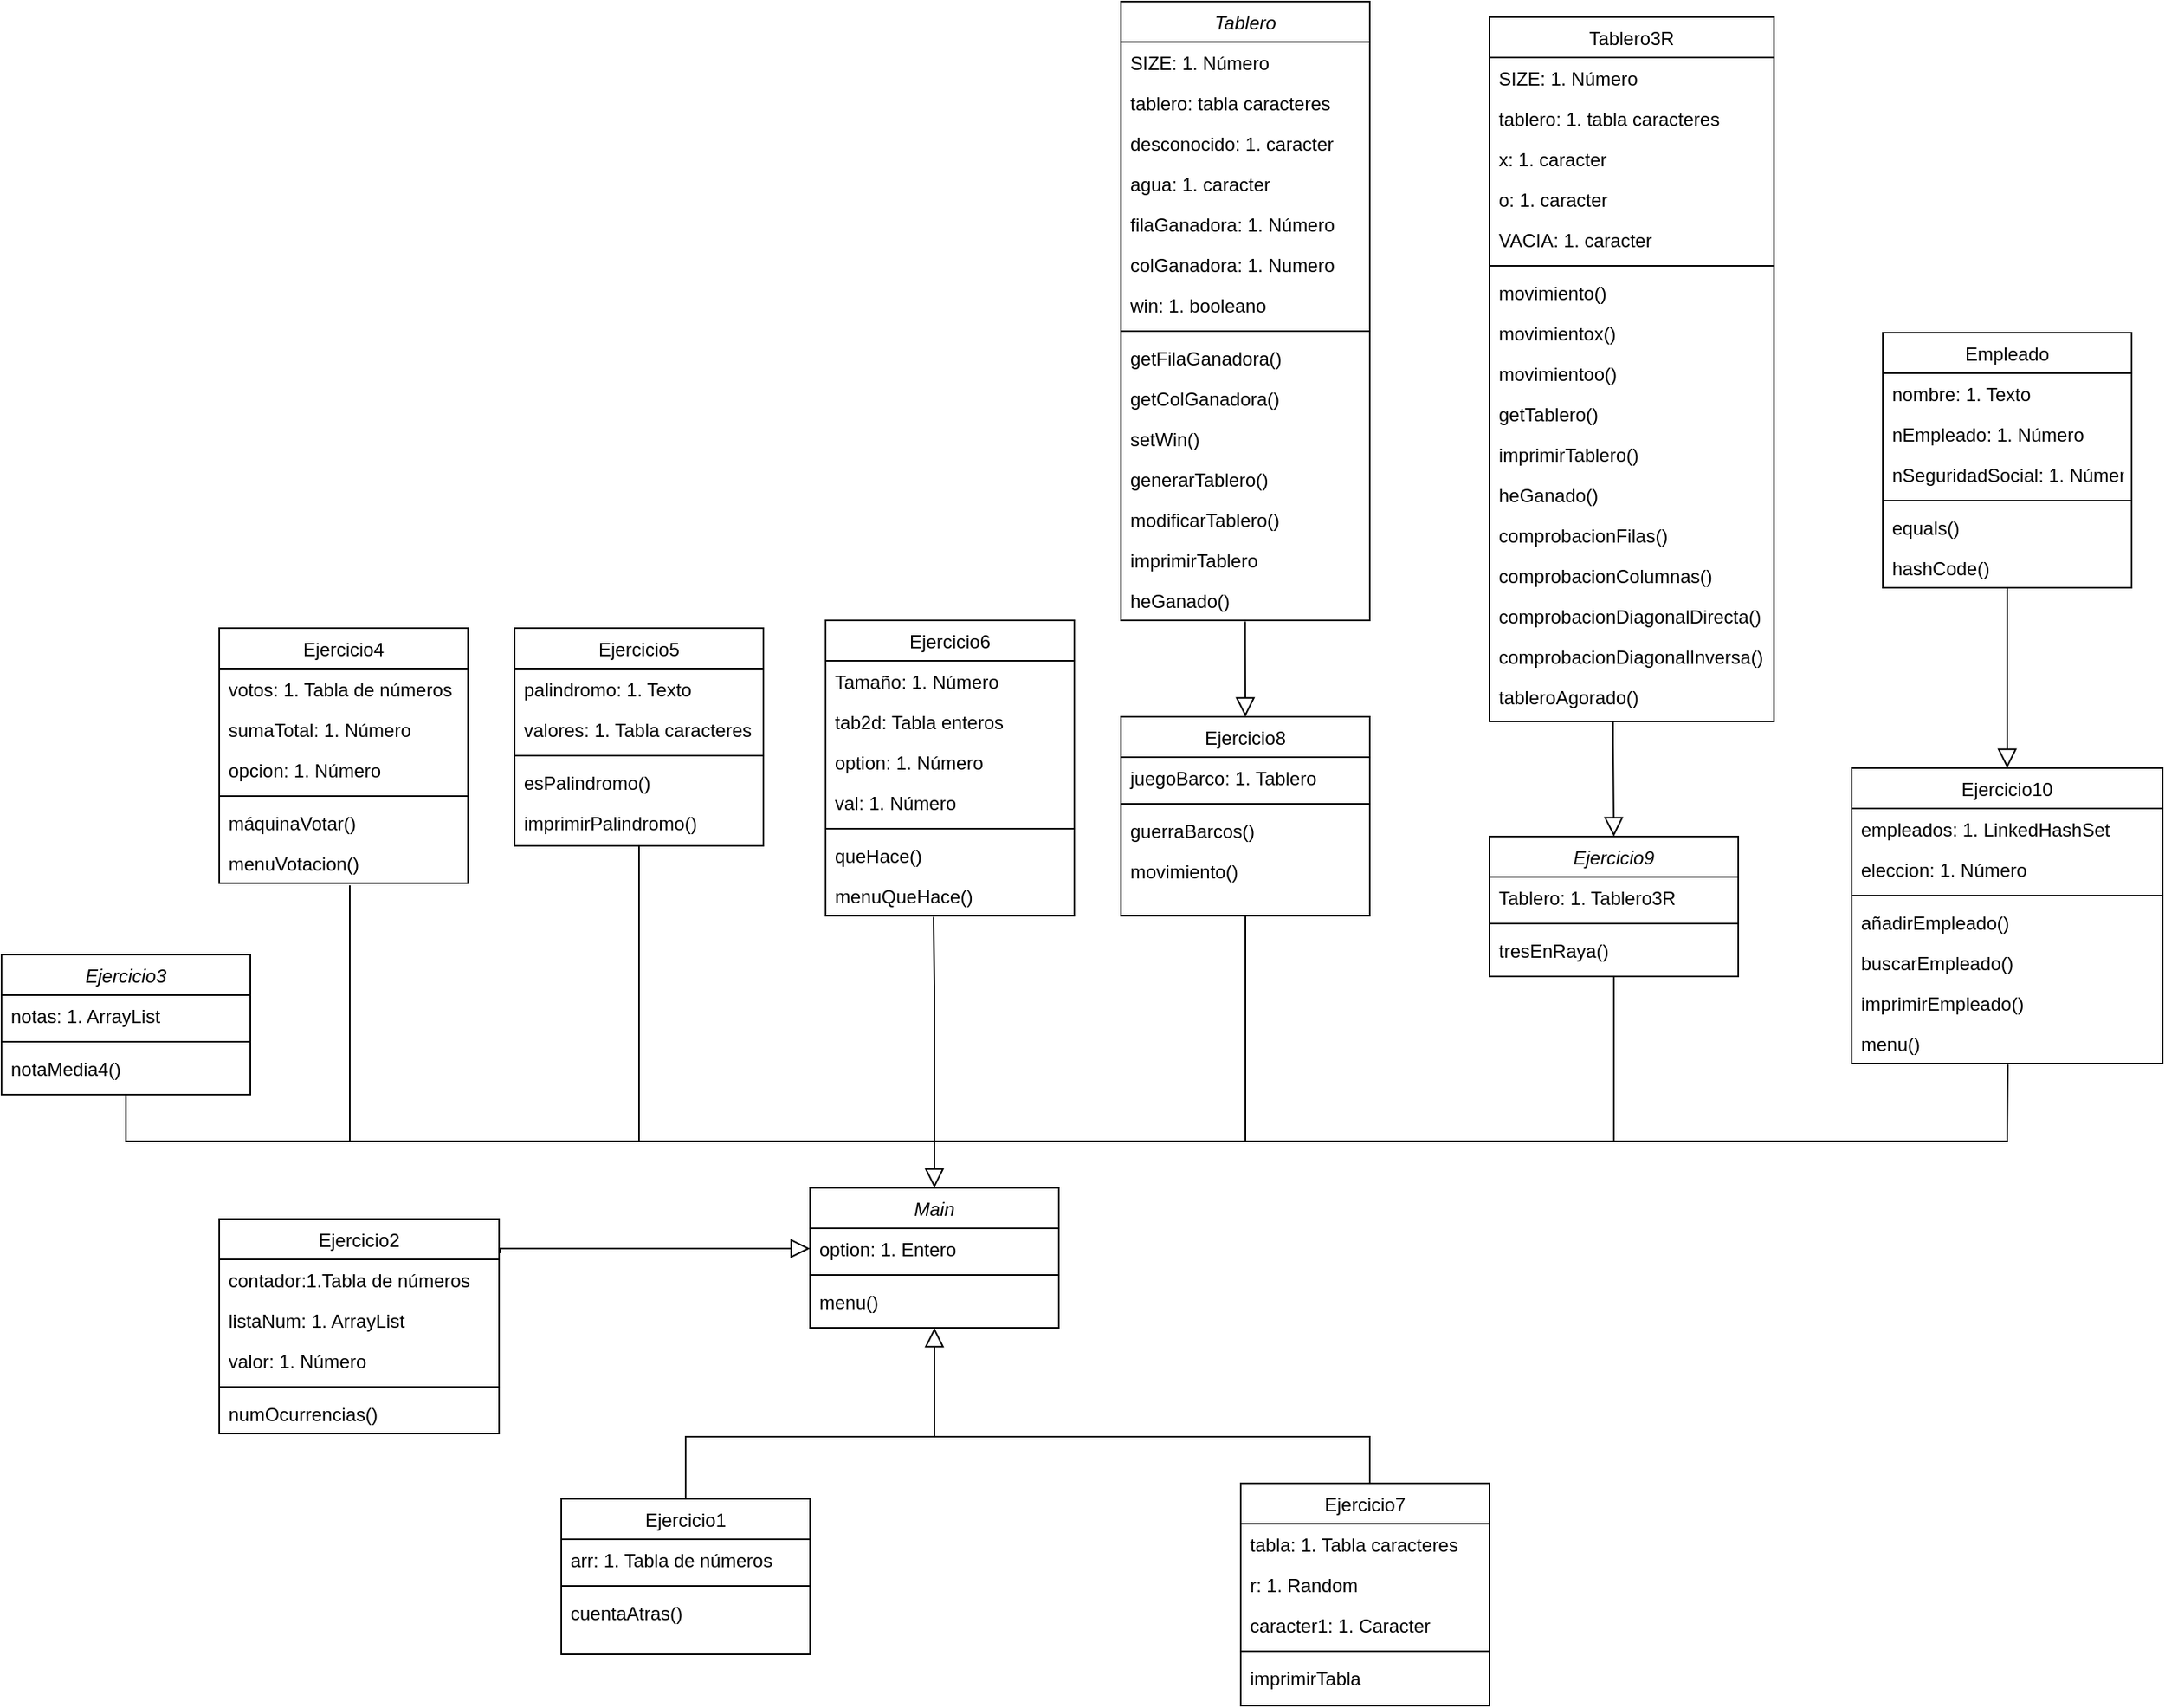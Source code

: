 <mxfile>
    <diagram id="C5RBs43oDa-KdzZeNtuy" name="Page-1">
        <mxGraphModel dx="1821" dy="1786" grid="1" gridSize="10" guides="1" tooltips="1" connect="1" arrows="1" fold="1" page="1" pageScale="1" pageWidth="827" pageHeight="1169" math="0" shadow="0">
            <root>
                <mxCell id="WIyWlLk6GJQsqaUBKTNV-0"/>
                <mxCell id="WIyWlLk6GJQsqaUBKTNV-1" parent="WIyWlLk6GJQsqaUBKTNV-0"/>
                <mxCell id="zqPwCrHnwYGnDpPfaoYS-85" value="Main" style="swimlane;fontStyle=2;align=center;verticalAlign=top;childLayout=stackLayout;horizontal=1;startSize=26;horizontalStack=0;resizeParent=1;resizeLast=0;collapsible=1;marginBottom=0;rounded=0;shadow=0;strokeWidth=1;" parent="WIyWlLk6GJQsqaUBKTNV-1" vertex="1">
                    <mxGeometry x="390" y="760" width="160" height="90" as="geometry">
                        <mxRectangle x="230" y="140" width="160" height="26" as="alternateBounds"/>
                    </mxGeometry>
                </mxCell>
                <mxCell id="zqPwCrHnwYGnDpPfaoYS-86" value="option: 1. Entero" style="text;align=left;verticalAlign=top;spacingLeft=4;spacingRight=4;overflow=hidden;rotatable=0;points=[[0,0.5],[1,0.5]];portConstraint=eastwest;" parent="zqPwCrHnwYGnDpPfaoYS-85" vertex="1">
                    <mxGeometry y="26" width="160" height="26" as="geometry"/>
                </mxCell>
                <mxCell id="zqPwCrHnwYGnDpPfaoYS-87" value="" style="line;html=1;strokeWidth=1;align=left;verticalAlign=middle;spacingTop=-1;spacingLeft=3;spacingRight=3;rotatable=0;labelPosition=right;points=[];portConstraint=eastwest;" parent="zqPwCrHnwYGnDpPfaoYS-85" vertex="1">
                    <mxGeometry y="52" width="160" height="8" as="geometry"/>
                </mxCell>
                <mxCell id="zqPwCrHnwYGnDpPfaoYS-88" value="menu()" style="text;align=left;verticalAlign=top;spacingLeft=4;spacingRight=4;overflow=hidden;rotatable=0;points=[[0,0.5],[1,0.5]];portConstraint=eastwest;" parent="zqPwCrHnwYGnDpPfaoYS-85" vertex="1">
                    <mxGeometry y="60" width="160" height="26" as="geometry"/>
                </mxCell>
                <mxCell id="zqPwCrHnwYGnDpPfaoYS-89" value="Ejercicio2" style="swimlane;fontStyle=0;align=center;verticalAlign=top;childLayout=stackLayout;horizontal=1;startSize=26;horizontalStack=0;resizeParent=1;resizeLast=0;collapsible=1;marginBottom=0;rounded=0;shadow=0;strokeWidth=1;" parent="WIyWlLk6GJQsqaUBKTNV-1" vertex="1">
                    <mxGeometry x="10" y="780" width="180" height="138" as="geometry">
                        <mxRectangle x="130" y="380" width="160" height="26" as="alternateBounds"/>
                    </mxGeometry>
                </mxCell>
                <mxCell id="zqPwCrHnwYGnDpPfaoYS-90" value="contador:1.Tabla de números" style="text;align=left;verticalAlign=top;spacingLeft=4;spacingRight=4;overflow=hidden;rotatable=0;points=[[0,0.5],[1,0.5]];portConstraint=eastwest;" parent="zqPwCrHnwYGnDpPfaoYS-89" vertex="1">
                    <mxGeometry y="26" width="180" height="26" as="geometry"/>
                </mxCell>
                <mxCell id="zqPwCrHnwYGnDpPfaoYS-91" value="listaNum: 1. ArrayList" style="text;align=left;verticalAlign=top;spacingLeft=4;spacingRight=4;overflow=hidden;rotatable=0;points=[[0,0.5],[1,0.5]];portConstraint=eastwest;rounded=0;shadow=0;html=0;" parent="zqPwCrHnwYGnDpPfaoYS-89" vertex="1">
                    <mxGeometry y="52" width="180" height="26" as="geometry"/>
                </mxCell>
                <mxCell id="zqPwCrHnwYGnDpPfaoYS-170" value="valor: 1. Número" style="text;align=left;verticalAlign=top;spacingLeft=4;spacingRight=4;overflow=hidden;rotatable=0;points=[[0,0.5],[1,0.5]];portConstraint=eastwest;rounded=0;shadow=0;html=0;" parent="zqPwCrHnwYGnDpPfaoYS-89" vertex="1">
                    <mxGeometry y="78" width="180" height="26" as="geometry"/>
                </mxCell>
                <mxCell id="zqPwCrHnwYGnDpPfaoYS-92" value="" style="line;html=1;strokeWidth=1;align=left;verticalAlign=middle;spacingTop=-1;spacingLeft=3;spacingRight=3;rotatable=0;labelPosition=right;points=[];portConstraint=eastwest;" parent="zqPwCrHnwYGnDpPfaoYS-89" vertex="1">
                    <mxGeometry y="104" width="180" height="8" as="geometry"/>
                </mxCell>
                <mxCell id="zqPwCrHnwYGnDpPfaoYS-93" value="numOcurrencias()" style="text;align=left;verticalAlign=top;spacingLeft=4;spacingRight=4;overflow=hidden;rotatable=0;points=[[0,0.5],[1,0.5]];portConstraint=eastwest;" parent="zqPwCrHnwYGnDpPfaoYS-89" vertex="1">
                    <mxGeometry y="112" width="180" height="26" as="geometry"/>
                </mxCell>
                <mxCell id="zqPwCrHnwYGnDpPfaoYS-94" value="Ejercicio1" style="swimlane;fontStyle=0;align=center;verticalAlign=top;childLayout=stackLayout;horizontal=1;startSize=26;horizontalStack=0;resizeParent=1;resizeLast=0;collapsible=1;marginBottom=0;rounded=0;shadow=0;strokeWidth=1;" parent="WIyWlLk6GJQsqaUBKTNV-1" vertex="1">
                    <mxGeometry x="230" y="960" width="160" height="100" as="geometry">
                        <mxRectangle x="130" y="380" width="160" height="26" as="alternateBounds"/>
                    </mxGeometry>
                </mxCell>
                <mxCell id="zqPwCrHnwYGnDpPfaoYS-95" value="arr: 1. Tabla de números" style="text;align=left;verticalAlign=top;spacingLeft=4;spacingRight=4;overflow=hidden;rotatable=0;points=[[0,0.5],[1,0.5]];portConstraint=eastwest;" parent="zqPwCrHnwYGnDpPfaoYS-94" vertex="1">
                    <mxGeometry y="26" width="160" height="26" as="geometry"/>
                </mxCell>
                <mxCell id="zqPwCrHnwYGnDpPfaoYS-98" value="" style="line;html=1;strokeWidth=1;align=left;verticalAlign=middle;spacingTop=-1;spacingLeft=3;spacingRight=3;rotatable=0;labelPosition=right;points=[];portConstraint=eastwest;" parent="zqPwCrHnwYGnDpPfaoYS-94" vertex="1">
                    <mxGeometry y="52" width="160" height="8" as="geometry"/>
                </mxCell>
                <mxCell id="zqPwCrHnwYGnDpPfaoYS-99" value="cuentaAtras()" style="text;align=left;verticalAlign=top;spacingLeft=4;spacingRight=4;overflow=hidden;rotatable=0;points=[[0,0.5],[1,0.5]];portConstraint=eastwest;" parent="zqPwCrHnwYGnDpPfaoYS-94" vertex="1">
                    <mxGeometry y="60" width="160" height="26" as="geometry"/>
                </mxCell>
                <mxCell id="zqPwCrHnwYGnDpPfaoYS-100" value="Ejercicio3" style="swimlane;fontStyle=2;align=center;verticalAlign=top;childLayout=stackLayout;horizontal=1;startSize=26;horizontalStack=0;resizeParent=1;resizeLast=0;collapsible=1;marginBottom=0;rounded=0;shadow=0;strokeWidth=1;" parent="WIyWlLk6GJQsqaUBKTNV-1" vertex="1">
                    <mxGeometry x="-130" y="610" width="160" height="90" as="geometry">
                        <mxRectangle x="230" y="140" width="160" height="26" as="alternateBounds"/>
                    </mxGeometry>
                </mxCell>
                <mxCell id="zqPwCrHnwYGnDpPfaoYS-101" value="notas: 1. ArrayList" style="text;align=left;verticalAlign=top;spacingLeft=4;spacingRight=4;overflow=hidden;rotatable=0;points=[[0,0.5],[1,0.5]];portConstraint=eastwest;" parent="zqPwCrHnwYGnDpPfaoYS-100" vertex="1">
                    <mxGeometry y="26" width="160" height="26" as="geometry"/>
                </mxCell>
                <mxCell id="zqPwCrHnwYGnDpPfaoYS-102" value="" style="line;html=1;strokeWidth=1;align=left;verticalAlign=middle;spacingTop=-1;spacingLeft=3;spacingRight=3;rotatable=0;labelPosition=right;points=[];portConstraint=eastwest;" parent="zqPwCrHnwYGnDpPfaoYS-100" vertex="1">
                    <mxGeometry y="52" width="160" height="8" as="geometry"/>
                </mxCell>
                <mxCell id="zqPwCrHnwYGnDpPfaoYS-103" value="notaMedia4()" style="text;align=left;verticalAlign=top;spacingLeft=4;spacingRight=4;overflow=hidden;rotatable=0;points=[[0,0.5],[1,0.5]];portConstraint=eastwest;" parent="zqPwCrHnwYGnDpPfaoYS-100" vertex="1">
                    <mxGeometry y="60" width="160" height="26" as="geometry"/>
                </mxCell>
                <mxCell id="zqPwCrHnwYGnDpPfaoYS-104" value="" style="endArrow=block;endSize=10;endFill=0;shadow=0;strokeWidth=1;rounded=0;edgeStyle=elbowEdgeStyle;elbow=vertical;exitX=0.5;exitY=1;exitDx=0;exitDy=0;entryX=0.5;entryY=0;entryDx=0;entryDy=0;" parent="WIyWlLk6GJQsqaUBKTNV-1" source="zqPwCrHnwYGnDpPfaoYS-100" target="zqPwCrHnwYGnDpPfaoYS-85" edge="1">
                    <mxGeometry width="160" relative="1" as="geometry">
                        <mxPoint x="90" y="595" as="sourcePoint"/>
                        <mxPoint x="120" y="685" as="targetPoint"/>
                        <Array as="points">
                            <mxPoint x="150" y="730"/>
                            <mxPoint x="220" y="620"/>
                            <mxPoint x="80" y="625"/>
                            <mxPoint x="280" y="725"/>
                        </Array>
                    </mxGeometry>
                </mxCell>
                <mxCell id="zqPwCrHnwYGnDpPfaoYS-105" value="Ejercicio4" style="swimlane;fontStyle=0;align=center;verticalAlign=top;childLayout=stackLayout;horizontal=1;startSize=26;horizontalStack=0;resizeParent=1;resizeLast=0;collapsible=1;marginBottom=0;rounded=0;shadow=0;strokeWidth=1;" parent="WIyWlLk6GJQsqaUBKTNV-1" vertex="1">
                    <mxGeometry x="10" y="400" width="160" height="164" as="geometry">
                        <mxRectangle x="130" y="380" width="160" height="26" as="alternateBounds"/>
                    </mxGeometry>
                </mxCell>
                <mxCell id="zqPwCrHnwYGnDpPfaoYS-106" value="votos: 1. Tabla de números" style="text;align=left;verticalAlign=top;spacingLeft=4;spacingRight=4;overflow=hidden;rotatable=0;points=[[0,0.5],[1,0.5]];portConstraint=eastwest;" parent="zqPwCrHnwYGnDpPfaoYS-105" vertex="1">
                    <mxGeometry y="26" width="160" height="26" as="geometry"/>
                </mxCell>
                <mxCell id="zqPwCrHnwYGnDpPfaoYS-107" value="sumaTotal: 1. Número" style="text;align=left;verticalAlign=top;spacingLeft=4;spacingRight=4;overflow=hidden;rotatable=0;points=[[0,0.5],[1,0.5]];portConstraint=eastwest;rounded=0;shadow=0;html=0;" parent="zqPwCrHnwYGnDpPfaoYS-105" vertex="1">
                    <mxGeometry y="52" width="160" height="26" as="geometry"/>
                </mxCell>
                <mxCell id="zqPwCrHnwYGnDpPfaoYS-108" value="opcion: 1. Número" style="text;align=left;verticalAlign=top;spacingLeft=4;spacingRight=4;overflow=hidden;rotatable=0;points=[[0,0.5],[1,0.5]];portConstraint=eastwest;rounded=0;shadow=0;html=0;" parent="zqPwCrHnwYGnDpPfaoYS-105" vertex="1">
                    <mxGeometry y="78" width="160" height="26" as="geometry"/>
                </mxCell>
                <mxCell id="zqPwCrHnwYGnDpPfaoYS-109" value="" style="line;html=1;strokeWidth=1;align=left;verticalAlign=middle;spacingTop=-1;spacingLeft=3;spacingRight=3;rotatable=0;labelPosition=right;points=[];portConstraint=eastwest;" parent="zqPwCrHnwYGnDpPfaoYS-105" vertex="1">
                    <mxGeometry y="104" width="160" height="8" as="geometry"/>
                </mxCell>
                <mxCell id="zqPwCrHnwYGnDpPfaoYS-110" value="máquinaVotar()" style="text;align=left;verticalAlign=top;spacingLeft=4;spacingRight=4;overflow=hidden;rotatable=0;points=[[0,0.5],[1,0.5]];portConstraint=eastwest;" parent="zqPwCrHnwYGnDpPfaoYS-105" vertex="1">
                    <mxGeometry y="112" width="160" height="26" as="geometry"/>
                </mxCell>
                <mxCell id="zqPwCrHnwYGnDpPfaoYS-171" value="menuVotacion()" style="text;align=left;verticalAlign=top;spacingLeft=4;spacingRight=4;overflow=hidden;rotatable=0;points=[[0,0.5],[1,0.5]];portConstraint=eastwest;" parent="zqPwCrHnwYGnDpPfaoYS-105" vertex="1">
                    <mxGeometry y="138" width="160" height="26" as="geometry"/>
                </mxCell>
                <mxCell id="zqPwCrHnwYGnDpPfaoYS-111" value="Ejercicio5" style="swimlane;fontStyle=0;align=center;verticalAlign=top;childLayout=stackLayout;horizontal=1;startSize=26;horizontalStack=0;resizeParent=1;resizeLast=0;collapsible=1;marginBottom=0;rounded=0;shadow=0;strokeWidth=1;" parent="WIyWlLk6GJQsqaUBKTNV-1" vertex="1">
                    <mxGeometry x="200" y="400" width="160" height="140" as="geometry">
                        <mxRectangle x="550" y="140" width="160" height="26" as="alternateBounds"/>
                    </mxGeometry>
                </mxCell>
                <mxCell id="zqPwCrHnwYGnDpPfaoYS-112" value="palindromo: 1. Texto" style="text;align=left;verticalAlign=top;spacingLeft=4;spacingRight=4;overflow=hidden;rotatable=0;points=[[0,0.5],[1,0.5]];portConstraint=eastwest;" parent="zqPwCrHnwYGnDpPfaoYS-111" vertex="1">
                    <mxGeometry y="26" width="160" height="26" as="geometry"/>
                </mxCell>
                <mxCell id="zqPwCrHnwYGnDpPfaoYS-113" value="valores: 1. Tabla caracteres" style="text;align=left;verticalAlign=top;spacingLeft=4;spacingRight=4;overflow=hidden;rotatable=0;points=[[0,0.5],[1,0.5]];portConstraint=eastwest;rounded=0;shadow=0;html=0;" parent="zqPwCrHnwYGnDpPfaoYS-111" vertex="1">
                    <mxGeometry y="52" width="160" height="26" as="geometry"/>
                </mxCell>
                <mxCell id="zqPwCrHnwYGnDpPfaoYS-116" value="" style="line;html=1;strokeWidth=1;align=left;verticalAlign=middle;spacingTop=-1;spacingLeft=3;spacingRight=3;rotatable=0;labelPosition=right;points=[];portConstraint=eastwest;" parent="zqPwCrHnwYGnDpPfaoYS-111" vertex="1">
                    <mxGeometry y="78" width="160" height="8" as="geometry"/>
                </mxCell>
                <mxCell id="zqPwCrHnwYGnDpPfaoYS-117" value="esPalindromo()" style="text;align=left;verticalAlign=top;spacingLeft=4;spacingRight=4;overflow=hidden;rotatable=0;points=[[0,0.5],[1,0.5]];portConstraint=eastwest;" parent="zqPwCrHnwYGnDpPfaoYS-111" vertex="1">
                    <mxGeometry y="86" width="160" height="26" as="geometry"/>
                </mxCell>
                <mxCell id="zqPwCrHnwYGnDpPfaoYS-173" value="imprimirPalindromo()" style="text;align=left;verticalAlign=top;spacingLeft=4;spacingRight=4;overflow=hidden;rotatable=0;points=[[0,0.5],[1,0.5]];portConstraint=eastwest;" parent="zqPwCrHnwYGnDpPfaoYS-111" vertex="1">
                    <mxGeometry y="112" width="160" height="26" as="geometry"/>
                </mxCell>
                <mxCell id="zqPwCrHnwYGnDpPfaoYS-120" value="Ejercicio6" style="swimlane;fontStyle=0;align=center;verticalAlign=top;childLayout=stackLayout;horizontal=1;startSize=26;horizontalStack=0;resizeParent=1;resizeLast=0;collapsible=1;marginBottom=0;rounded=0;shadow=0;strokeWidth=1;" parent="WIyWlLk6GJQsqaUBKTNV-1" vertex="1">
                    <mxGeometry x="400" y="395" width="160" height="190" as="geometry">
                        <mxRectangle x="130" y="380" width="160" height="26" as="alternateBounds"/>
                    </mxGeometry>
                </mxCell>
                <mxCell id="zqPwCrHnwYGnDpPfaoYS-121" value="Tamaño: 1. Número" style="text;align=left;verticalAlign=top;spacingLeft=4;spacingRight=4;overflow=hidden;rotatable=0;points=[[0,0.5],[1,0.5]];portConstraint=eastwest;" parent="zqPwCrHnwYGnDpPfaoYS-120" vertex="1">
                    <mxGeometry y="26" width="160" height="26" as="geometry"/>
                </mxCell>
                <mxCell id="zqPwCrHnwYGnDpPfaoYS-122" value="tab2d: Tabla enteros" style="text;align=left;verticalAlign=top;spacingLeft=4;spacingRight=4;overflow=hidden;rotatable=0;points=[[0,0.5],[1,0.5]];portConstraint=eastwest;rounded=0;shadow=0;html=0;" parent="zqPwCrHnwYGnDpPfaoYS-120" vertex="1">
                    <mxGeometry y="52" width="160" height="26" as="geometry"/>
                </mxCell>
                <mxCell id="zqPwCrHnwYGnDpPfaoYS-176" value="option: 1. Número" style="text;align=left;verticalAlign=top;spacingLeft=4;spacingRight=4;overflow=hidden;rotatable=0;points=[[0,0.5],[1,0.5]];portConstraint=eastwest;rounded=0;shadow=0;html=0;" parent="zqPwCrHnwYGnDpPfaoYS-120" vertex="1">
                    <mxGeometry y="78" width="160" height="26" as="geometry"/>
                </mxCell>
                <mxCell id="zqPwCrHnwYGnDpPfaoYS-175" value="val: 1. Número" style="text;align=left;verticalAlign=top;spacingLeft=4;spacingRight=4;overflow=hidden;rotatable=0;points=[[0,0.5],[1,0.5]];portConstraint=eastwest;rounded=0;shadow=0;html=0;" parent="zqPwCrHnwYGnDpPfaoYS-120" vertex="1">
                    <mxGeometry y="104" width="160" height="26" as="geometry"/>
                </mxCell>
                <mxCell id="zqPwCrHnwYGnDpPfaoYS-123" value="" style="line;html=1;strokeWidth=1;align=left;verticalAlign=middle;spacingTop=-1;spacingLeft=3;spacingRight=3;rotatable=0;labelPosition=right;points=[];portConstraint=eastwest;" parent="zqPwCrHnwYGnDpPfaoYS-120" vertex="1">
                    <mxGeometry y="130" width="160" height="8" as="geometry"/>
                </mxCell>
                <mxCell id="zqPwCrHnwYGnDpPfaoYS-124" value="queHace()" style="text;align=left;verticalAlign=top;spacingLeft=4;spacingRight=4;overflow=hidden;rotatable=0;points=[[0,0.5],[1,0.5]];portConstraint=eastwest;" parent="zqPwCrHnwYGnDpPfaoYS-120" vertex="1">
                    <mxGeometry y="138" width="160" height="26" as="geometry"/>
                </mxCell>
                <mxCell id="zqPwCrHnwYGnDpPfaoYS-174" value="menuQueHace()" style="text;align=left;verticalAlign=top;spacingLeft=4;spacingRight=4;overflow=hidden;rotatable=0;points=[[0,0.5],[1,0.5]];portConstraint=eastwest;" parent="zqPwCrHnwYGnDpPfaoYS-120" vertex="1">
                    <mxGeometry y="164" width="160" height="26" as="geometry"/>
                </mxCell>
                <mxCell id="zqPwCrHnwYGnDpPfaoYS-125" value="" style="endArrow=none;html=1;rounded=0;entryX=0.434;entryY=1.03;entryDx=0;entryDy=0;entryPerimeter=0;" parent="WIyWlLk6GJQsqaUBKTNV-1" target="zqPwCrHnwYGnDpPfaoYS-174" edge="1">
                    <mxGeometry width="50" height="50" relative="1" as="geometry">
                        <mxPoint x="470" y="730" as="sourcePoint"/>
                        <mxPoint x="470" y="590" as="targetPoint"/>
                        <Array as="points">
                            <mxPoint x="470" y="630"/>
                        </Array>
                    </mxGeometry>
                </mxCell>
                <mxCell id="zqPwCrHnwYGnDpPfaoYS-126" value="Ejercicio7" style="swimlane;fontStyle=0;align=center;verticalAlign=top;childLayout=stackLayout;horizontal=1;startSize=26;horizontalStack=0;resizeParent=1;resizeLast=0;collapsible=1;marginBottom=0;rounded=0;shadow=0;strokeWidth=1;" parent="WIyWlLk6GJQsqaUBKTNV-1" vertex="1">
                    <mxGeometry x="667" y="950" width="160" height="143" as="geometry">
                        <mxRectangle x="550" y="140" width="160" height="26" as="alternateBounds"/>
                    </mxGeometry>
                </mxCell>
                <mxCell id="zqPwCrHnwYGnDpPfaoYS-127" value="tabla: 1. Tabla caracteres" style="text;align=left;verticalAlign=top;spacingLeft=4;spacingRight=4;overflow=hidden;rotatable=0;points=[[0,0.5],[1,0.5]];portConstraint=eastwest;" parent="zqPwCrHnwYGnDpPfaoYS-126" vertex="1">
                    <mxGeometry y="26" width="160" height="26" as="geometry"/>
                </mxCell>
                <mxCell id="zqPwCrHnwYGnDpPfaoYS-128" value="r: 1. Random" style="text;align=left;verticalAlign=top;spacingLeft=4;spacingRight=4;overflow=hidden;rotatable=0;points=[[0,0.5],[1,0.5]];portConstraint=eastwest;rounded=0;shadow=0;html=0;" parent="zqPwCrHnwYGnDpPfaoYS-126" vertex="1">
                    <mxGeometry y="52" width="160" height="26" as="geometry"/>
                </mxCell>
                <mxCell id="zqPwCrHnwYGnDpPfaoYS-129" value="caracter1: 1. Caracter" style="text;align=left;verticalAlign=top;spacingLeft=4;spacingRight=4;overflow=hidden;rotatable=0;points=[[0,0.5],[1,0.5]];portConstraint=eastwest;rounded=0;shadow=0;html=0;" parent="zqPwCrHnwYGnDpPfaoYS-126" vertex="1">
                    <mxGeometry y="78" width="160" height="26" as="geometry"/>
                </mxCell>
                <mxCell id="zqPwCrHnwYGnDpPfaoYS-132" value="" style="line;html=1;strokeWidth=1;align=left;verticalAlign=middle;spacingTop=-1;spacingLeft=3;spacingRight=3;rotatable=0;labelPosition=right;points=[];portConstraint=eastwest;" parent="zqPwCrHnwYGnDpPfaoYS-126" vertex="1">
                    <mxGeometry y="104" width="160" height="8" as="geometry"/>
                </mxCell>
                <mxCell id="zqPwCrHnwYGnDpPfaoYS-133" value="imprimirTabla" style="text;align=left;verticalAlign=top;spacingLeft=4;spacingRight=4;overflow=hidden;rotatable=0;points=[[0,0.5],[1,0.5]];portConstraint=eastwest;" parent="zqPwCrHnwYGnDpPfaoYS-126" vertex="1">
                    <mxGeometry y="112" width="160" height="26" as="geometry"/>
                </mxCell>
                <mxCell id="zqPwCrHnwYGnDpPfaoYS-135" value="Ejercicio8" style="swimlane;fontStyle=0;align=center;verticalAlign=top;childLayout=stackLayout;horizontal=1;startSize=26;horizontalStack=0;resizeParent=1;resizeLast=0;collapsible=1;marginBottom=0;rounded=0;shadow=0;strokeWidth=1;" parent="WIyWlLk6GJQsqaUBKTNV-1" vertex="1">
                    <mxGeometry x="590" y="457" width="160" height="128" as="geometry">
                        <mxRectangle x="550" y="140" width="160" height="26" as="alternateBounds"/>
                    </mxGeometry>
                </mxCell>
                <mxCell id="zqPwCrHnwYGnDpPfaoYS-136" value="juegoBarco: 1. Tablero" style="text;align=left;verticalAlign=top;spacingLeft=4;spacingRight=4;overflow=hidden;rotatable=0;points=[[0,0.5],[1,0.5]];portConstraint=eastwest;" parent="zqPwCrHnwYGnDpPfaoYS-135" vertex="1">
                    <mxGeometry y="26" width="160" height="26" as="geometry"/>
                </mxCell>
                <mxCell id="zqPwCrHnwYGnDpPfaoYS-142" value="" style="line;html=1;strokeWidth=1;align=left;verticalAlign=middle;spacingTop=-1;spacingLeft=3;spacingRight=3;rotatable=0;labelPosition=right;points=[];portConstraint=eastwest;" parent="zqPwCrHnwYGnDpPfaoYS-135" vertex="1">
                    <mxGeometry y="52" width="160" height="8" as="geometry"/>
                </mxCell>
                <mxCell id="zqPwCrHnwYGnDpPfaoYS-143" value="guerraBarcos()" style="text;align=left;verticalAlign=top;spacingLeft=4;spacingRight=4;overflow=hidden;rotatable=0;points=[[0,0.5],[1,0.5]];portConstraint=eastwest;" parent="zqPwCrHnwYGnDpPfaoYS-135" vertex="1">
                    <mxGeometry y="60" width="160" height="26" as="geometry"/>
                </mxCell>
                <mxCell id="zqPwCrHnwYGnDpPfaoYS-177" value="movimiento()" style="text;align=left;verticalAlign=top;spacingLeft=4;spacingRight=4;overflow=hidden;rotatable=0;points=[[0,0.5],[1,0.5]];portConstraint=eastwest;" parent="zqPwCrHnwYGnDpPfaoYS-135" vertex="1">
                    <mxGeometry y="86" width="160" height="26" as="geometry"/>
                </mxCell>
                <mxCell id="zqPwCrHnwYGnDpPfaoYS-145" value="Ejercicio9" style="swimlane;fontStyle=2;align=center;verticalAlign=top;childLayout=stackLayout;horizontal=1;startSize=26;horizontalStack=0;resizeParent=1;resizeLast=0;collapsible=1;marginBottom=0;rounded=0;shadow=0;strokeWidth=1;" parent="WIyWlLk6GJQsqaUBKTNV-1" vertex="1">
                    <mxGeometry x="827" y="534" width="160" height="90" as="geometry">
                        <mxRectangle x="230" y="140" width="160" height="26" as="alternateBounds"/>
                    </mxGeometry>
                </mxCell>
                <mxCell id="zqPwCrHnwYGnDpPfaoYS-146" value="Tablero: 1. Tablero3R" style="text;align=left;verticalAlign=top;spacingLeft=4;spacingRight=4;overflow=hidden;rotatable=0;points=[[0,0.5],[1,0.5]];portConstraint=eastwest;" parent="zqPwCrHnwYGnDpPfaoYS-145" vertex="1">
                    <mxGeometry y="26" width="160" height="26" as="geometry"/>
                </mxCell>
                <mxCell id="zqPwCrHnwYGnDpPfaoYS-147" value="" style="line;html=1;strokeWidth=1;align=left;verticalAlign=middle;spacingTop=-1;spacingLeft=3;spacingRight=3;rotatable=0;labelPosition=right;points=[];portConstraint=eastwest;" parent="zqPwCrHnwYGnDpPfaoYS-145" vertex="1">
                    <mxGeometry y="52" width="160" height="8" as="geometry"/>
                </mxCell>
                <mxCell id="zqPwCrHnwYGnDpPfaoYS-148" value="tresEnRaya()" style="text;align=left;verticalAlign=top;spacingLeft=4;spacingRight=4;overflow=hidden;rotatable=0;points=[[0,0.5],[1,0.5]];portConstraint=eastwest;" parent="zqPwCrHnwYGnDpPfaoYS-145" vertex="1">
                    <mxGeometry y="60" width="160" height="26" as="geometry"/>
                </mxCell>
                <mxCell id="zqPwCrHnwYGnDpPfaoYS-150" value="Ejercicio10" style="swimlane;fontStyle=0;align=center;verticalAlign=top;childLayout=stackLayout;horizontal=1;startSize=26;horizontalStack=0;resizeParent=1;resizeLast=0;collapsible=1;marginBottom=0;rounded=0;shadow=0;strokeWidth=1;" parent="WIyWlLk6GJQsqaUBKTNV-1" vertex="1">
                    <mxGeometry x="1060" y="490" width="200" height="190" as="geometry">
                        <mxRectangle x="130" y="380" width="160" height="26" as="alternateBounds"/>
                    </mxGeometry>
                </mxCell>
                <mxCell id="zqPwCrHnwYGnDpPfaoYS-151" value="empleados: 1. LinkedHashSet" style="text;align=left;verticalAlign=top;spacingLeft=4;spacingRight=4;overflow=hidden;rotatable=0;points=[[0,0.5],[1,0.5]];portConstraint=eastwest;" parent="zqPwCrHnwYGnDpPfaoYS-150" vertex="1">
                    <mxGeometry y="26" width="200" height="26" as="geometry"/>
                </mxCell>
                <mxCell id="zqPwCrHnwYGnDpPfaoYS-214" value="eleccion: 1. Número" style="text;align=left;verticalAlign=top;spacingLeft=4;spacingRight=4;overflow=hidden;rotatable=0;points=[[0,0.5],[1,0.5]];portConstraint=eastwest;" parent="zqPwCrHnwYGnDpPfaoYS-150" vertex="1">
                    <mxGeometry y="52" width="200" height="26" as="geometry"/>
                </mxCell>
                <mxCell id="zqPwCrHnwYGnDpPfaoYS-154" value="" style="line;html=1;strokeWidth=1;align=left;verticalAlign=middle;spacingTop=-1;spacingLeft=3;spacingRight=3;rotatable=0;labelPosition=right;points=[];portConstraint=eastwest;" parent="zqPwCrHnwYGnDpPfaoYS-150" vertex="1">
                    <mxGeometry y="78" width="200" height="8" as="geometry"/>
                </mxCell>
                <mxCell id="zqPwCrHnwYGnDpPfaoYS-215" value="añadirEmpleado()" style="text;align=left;verticalAlign=top;spacingLeft=4;spacingRight=4;overflow=hidden;rotatable=0;points=[[0,0.5],[1,0.5]];portConstraint=eastwest;" parent="zqPwCrHnwYGnDpPfaoYS-150" vertex="1">
                    <mxGeometry y="86" width="200" height="26" as="geometry"/>
                </mxCell>
                <mxCell id="zqPwCrHnwYGnDpPfaoYS-155" value="buscarEmpleado()" style="text;align=left;verticalAlign=top;spacingLeft=4;spacingRight=4;overflow=hidden;rotatable=0;points=[[0,0.5],[1,0.5]];portConstraint=eastwest;" parent="zqPwCrHnwYGnDpPfaoYS-150" vertex="1">
                    <mxGeometry y="112" width="200" height="26" as="geometry"/>
                </mxCell>
                <mxCell id="zqPwCrHnwYGnDpPfaoYS-213" value="imprimirEmpleado()" style="text;align=left;verticalAlign=top;spacingLeft=4;spacingRight=4;overflow=hidden;rotatable=0;points=[[0,0.5],[1,0.5]];portConstraint=eastwest;" parent="zqPwCrHnwYGnDpPfaoYS-150" vertex="1">
                    <mxGeometry y="138" width="200" height="26" as="geometry"/>
                </mxCell>
                <mxCell id="zqPwCrHnwYGnDpPfaoYS-212" value="menu()" style="text;align=left;verticalAlign=top;spacingLeft=4;spacingRight=4;overflow=hidden;rotatable=0;points=[[0,0.5],[1,0.5]];portConstraint=eastwest;" parent="zqPwCrHnwYGnDpPfaoYS-150" vertex="1">
                    <mxGeometry y="164" width="200" height="26" as="geometry"/>
                </mxCell>
                <mxCell id="zqPwCrHnwYGnDpPfaoYS-156" value="Tablero3R" style="swimlane;fontStyle=0;align=center;verticalAlign=top;childLayout=stackLayout;horizontal=1;startSize=26;horizontalStack=0;resizeParent=1;resizeLast=0;collapsible=1;marginBottom=0;rounded=0;shadow=0;strokeWidth=1;" parent="WIyWlLk6GJQsqaUBKTNV-1" vertex="1">
                    <mxGeometry x="827" y="7" width="183" height="453" as="geometry">
                        <mxRectangle x="550" y="140" width="160" height="26" as="alternateBounds"/>
                    </mxGeometry>
                </mxCell>
                <mxCell id="zqPwCrHnwYGnDpPfaoYS-157" value="SIZE: 1. Número" style="text;align=left;verticalAlign=top;spacingLeft=4;spacingRight=4;overflow=hidden;rotatable=0;points=[[0,0.5],[1,0.5]];portConstraint=eastwest;" parent="zqPwCrHnwYGnDpPfaoYS-156" vertex="1">
                    <mxGeometry y="26" width="183" height="26" as="geometry"/>
                </mxCell>
                <mxCell id="zqPwCrHnwYGnDpPfaoYS-194" value="tablero: 1. tabla caracteres" style="text;align=left;verticalAlign=top;spacingLeft=4;spacingRight=4;overflow=hidden;rotatable=0;points=[[0,0.5],[1,0.5]];portConstraint=eastwest;" parent="zqPwCrHnwYGnDpPfaoYS-156" vertex="1">
                    <mxGeometry y="52" width="183" height="26" as="geometry"/>
                </mxCell>
                <mxCell id="zqPwCrHnwYGnDpPfaoYS-158" value="x: 1. caracter" style="text;align=left;verticalAlign=top;spacingLeft=4;spacingRight=4;overflow=hidden;rotatable=0;points=[[0,0.5],[1,0.5]];portConstraint=eastwest;rounded=0;shadow=0;html=0;" parent="zqPwCrHnwYGnDpPfaoYS-156" vertex="1">
                    <mxGeometry y="78" width="183" height="26" as="geometry"/>
                </mxCell>
                <mxCell id="zqPwCrHnwYGnDpPfaoYS-159" value="o: 1. caracter" style="text;align=left;verticalAlign=top;spacingLeft=4;spacingRight=4;overflow=hidden;rotatable=0;points=[[0,0.5],[1,0.5]];portConstraint=eastwest;rounded=0;shadow=0;html=0;" parent="zqPwCrHnwYGnDpPfaoYS-156" vertex="1">
                    <mxGeometry y="104" width="183" height="26" as="geometry"/>
                </mxCell>
                <mxCell id="zqPwCrHnwYGnDpPfaoYS-160" value="VACIA: 1. caracter" style="text;align=left;verticalAlign=top;spacingLeft=4;spacingRight=4;overflow=hidden;rotatable=0;points=[[0,0.5],[1,0.5]];portConstraint=eastwest;rounded=0;shadow=0;html=0;" parent="zqPwCrHnwYGnDpPfaoYS-156" vertex="1">
                    <mxGeometry y="130" width="183" height="26" as="geometry"/>
                </mxCell>
                <mxCell id="zqPwCrHnwYGnDpPfaoYS-161" value="" style="line;html=1;strokeWidth=1;align=left;verticalAlign=middle;spacingTop=-1;spacingLeft=3;spacingRight=3;rotatable=0;labelPosition=right;points=[];portConstraint=eastwest;" parent="zqPwCrHnwYGnDpPfaoYS-156" vertex="1">
                    <mxGeometry y="156" width="183" height="8" as="geometry"/>
                </mxCell>
                <mxCell id="zqPwCrHnwYGnDpPfaoYS-162" value="movimiento()" style="text;align=left;verticalAlign=top;spacingLeft=4;spacingRight=4;overflow=hidden;rotatable=0;points=[[0,0.5],[1,0.5]];portConstraint=eastwest;" parent="zqPwCrHnwYGnDpPfaoYS-156" vertex="1">
                    <mxGeometry y="164" width="183" height="26" as="geometry"/>
                </mxCell>
                <mxCell id="zqPwCrHnwYGnDpPfaoYS-163" value="movimientox()" style="text;align=left;verticalAlign=top;spacingLeft=4;spacingRight=4;overflow=hidden;rotatable=0;points=[[0,0.5],[1,0.5]];portConstraint=eastwest;" parent="zqPwCrHnwYGnDpPfaoYS-156" vertex="1">
                    <mxGeometry y="190" width="183" height="26" as="geometry"/>
                </mxCell>
                <mxCell id="zqPwCrHnwYGnDpPfaoYS-164" value="movimientoo()" style="text;align=left;verticalAlign=top;spacingLeft=4;spacingRight=4;overflow=hidden;rotatable=0;points=[[0,0.5],[1,0.5]];portConstraint=eastwest;" parent="zqPwCrHnwYGnDpPfaoYS-156" vertex="1">
                    <mxGeometry y="216" width="183" height="26" as="geometry"/>
                </mxCell>
                <mxCell id="zqPwCrHnwYGnDpPfaoYS-202" value="getTablero()" style="text;align=left;verticalAlign=top;spacingLeft=4;spacingRight=4;overflow=hidden;rotatable=0;points=[[0,0.5],[1,0.5]];portConstraint=eastwest;" parent="zqPwCrHnwYGnDpPfaoYS-156" vertex="1">
                    <mxGeometry y="242" width="183" height="26" as="geometry"/>
                </mxCell>
                <mxCell id="zqPwCrHnwYGnDpPfaoYS-201" value="imprimirTablero()" style="text;align=left;verticalAlign=top;spacingLeft=4;spacingRight=4;overflow=hidden;rotatable=0;points=[[0,0.5],[1,0.5]];portConstraint=eastwest;" parent="zqPwCrHnwYGnDpPfaoYS-156" vertex="1">
                    <mxGeometry y="268" width="183" height="26" as="geometry"/>
                </mxCell>
                <mxCell id="zqPwCrHnwYGnDpPfaoYS-200" value="heGanado()" style="text;align=left;verticalAlign=top;spacingLeft=4;spacingRight=4;overflow=hidden;rotatable=0;points=[[0,0.5],[1,0.5]];portConstraint=eastwest;" parent="zqPwCrHnwYGnDpPfaoYS-156" vertex="1">
                    <mxGeometry y="294" width="183" height="26" as="geometry"/>
                </mxCell>
                <mxCell id="zqPwCrHnwYGnDpPfaoYS-199" value="comprobacionFilas()" style="text;align=left;verticalAlign=top;spacingLeft=4;spacingRight=4;overflow=hidden;rotatable=0;points=[[0,0.5],[1,0.5]];portConstraint=eastwest;" parent="zqPwCrHnwYGnDpPfaoYS-156" vertex="1">
                    <mxGeometry y="320" width="183" height="26" as="geometry"/>
                </mxCell>
                <mxCell id="zqPwCrHnwYGnDpPfaoYS-198" value="comprobacionColumnas()" style="text;align=left;verticalAlign=top;spacingLeft=4;spacingRight=4;overflow=hidden;rotatable=0;points=[[0,0.5],[1,0.5]];portConstraint=eastwest;" parent="zqPwCrHnwYGnDpPfaoYS-156" vertex="1">
                    <mxGeometry y="346" width="183" height="26" as="geometry"/>
                </mxCell>
                <mxCell id="zqPwCrHnwYGnDpPfaoYS-196" value="comprobacionDiagonalDirecta()" style="text;align=left;verticalAlign=top;spacingLeft=4;spacingRight=4;overflow=hidden;rotatable=0;points=[[0,0.5],[1,0.5]];portConstraint=eastwest;" parent="zqPwCrHnwYGnDpPfaoYS-156" vertex="1">
                    <mxGeometry y="372" width="183" height="26" as="geometry"/>
                </mxCell>
                <mxCell id="zqPwCrHnwYGnDpPfaoYS-195" value="comprobacionDiagonalInversa()" style="text;align=left;verticalAlign=top;spacingLeft=4;spacingRight=4;overflow=hidden;rotatable=0;points=[[0,0.5],[1,0.5]];portConstraint=eastwest;" parent="zqPwCrHnwYGnDpPfaoYS-156" vertex="1">
                    <mxGeometry y="398" width="183" height="26" as="geometry"/>
                </mxCell>
                <mxCell id="zqPwCrHnwYGnDpPfaoYS-197" value="tableroAgorado()" style="text;align=left;verticalAlign=top;spacingLeft=4;spacingRight=4;overflow=hidden;rotatable=0;points=[[0,0.5],[1,0.5]];portConstraint=eastwest;" parent="zqPwCrHnwYGnDpPfaoYS-156" vertex="1">
                    <mxGeometry y="424" width="183" height="26" as="geometry"/>
                </mxCell>
                <mxCell id="zqPwCrHnwYGnDpPfaoYS-178" value="Tablero" style="swimlane;fontStyle=2;align=center;verticalAlign=top;childLayout=stackLayout;horizontal=1;startSize=26;horizontalStack=0;resizeParent=1;resizeLast=0;collapsible=1;marginBottom=0;rounded=0;shadow=0;strokeWidth=1;" parent="WIyWlLk6GJQsqaUBKTNV-1" vertex="1">
                    <mxGeometry x="590" y="-3" width="160" height="398" as="geometry">
                        <mxRectangle x="230" y="140" width="160" height="26" as="alternateBounds"/>
                    </mxGeometry>
                </mxCell>
                <mxCell id="zqPwCrHnwYGnDpPfaoYS-179" value="SIZE: 1. Número" style="text;align=left;verticalAlign=top;spacingLeft=4;spacingRight=4;overflow=hidden;rotatable=0;points=[[0,0.5],[1,0.5]];portConstraint=eastwest;" parent="zqPwCrHnwYGnDpPfaoYS-178" vertex="1">
                    <mxGeometry y="26" width="160" height="26" as="geometry"/>
                </mxCell>
                <mxCell id="zqPwCrHnwYGnDpPfaoYS-186" value="tablero: tabla caracteres" style="text;align=left;verticalAlign=top;spacingLeft=4;spacingRight=4;overflow=hidden;rotatable=0;points=[[0,0.5],[1,0.5]];portConstraint=eastwest;" parent="zqPwCrHnwYGnDpPfaoYS-178" vertex="1">
                    <mxGeometry y="52" width="160" height="26" as="geometry"/>
                </mxCell>
                <mxCell id="zqPwCrHnwYGnDpPfaoYS-185" value="desconocido: 1. caracter" style="text;align=left;verticalAlign=top;spacingLeft=4;spacingRight=4;overflow=hidden;rotatable=0;points=[[0,0.5],[1,0.5]];portConstraint=eastwest;" parent="zqPwCrHnwYGnDpPfaoYS-178" vertex="1">
                    <mxGeometry y="78" width="160" height="26" as="geometry"/>
                </mxCell>
                <mxCell id="zqPwCrHnwYGnDpPfaoYS-184" value="agua: 1. caracter" style="text;align=left;verticalAlign=top;spacingLeft=4;spacingRight=4;overflow=hidden;rotatable=0;points=[[0,0.5],[1,0.5]];portConstraint=eastwest;" parent="zqPwCrHnwYGnDpPfaoYS-178" vertex="1">
                    <mxGeometry y="104" width="160" height="26" as="geometry"/>
                </mxCell>
                <mxCell id="zqPwCrHnwYGnDpPfaoYS-183" value="filaGanadora: 1. Número" style="text;align=left;verticalAlign=top;spacingLeft=4;spacingRight=4;overflow=hidden;rotatable=0;points=[[0,0.5],[1,0.5]];portConstraint=eastwest;" parent="zqPwCrHnwYGnDpPfaoYS-178" vertex="1">
                    <mxGeometry y="130" width="160" height="26" as="geometry"/>
                </mxCell>
                <mxCell id="zqPwCrHnwYGnDpPfaoYS-182" value="colGanadora: 1. Numero" style="text;align=left;verticalAlign=top;spacingLeft=4;spacingRight=4;overflow=hidden;rotatable=0;points=[[0,0.5],[1,0.5]];portConstraint=eastwest;" parent="zqPwCrHnwYGnDpPfaoYS-178" vertex="1">
                    <mxGeometry y="156" width="160" height="26" as="geometry"/>
                </mxCell>
                <mxCell id="zqPwCrHnwYGnDpPfaoYS-192" value="win: 1. booleano" style="text;align=left;verticalAlign=top;spacingLeft=4;spacingRight=4;overflow=hidden;rotatable=0;points=[[0,0.5],[1,0.5]];portConstraint=eastwest;" parent="zqPwCrHnwYGnDpPfaoYS-178" vertex="1">
                    <mxGeometry y="182" width="160" height="26" as="geometry"/>
                </mxCell>
                <mxCell id="zqPwCrHnwYGnDpPfaoYS-180" value="" style="line;html=1;strokeWidth=1;align=left;verticalAlign=middle;spacingTop=-1;spacingLeft=3;spacingRight=3;rotatable=0;labelPosition=right;points=[];portConstraint=eastwest;" parent="zqPwCrHnwYGnDpPfaoYS-178" vertex="1">
                    <mxGeometry y="208" width="160" height="8" as="geometry"/>
                </mxCell>
                <mxCell id="zqPwCrHnwYGnDpPfaoYS-181" value="getFilaGanadora()" style="text;align=left;verticalAlign=top;spacingLeft=4;spacingRight=4;overflow=hidden;rotatable=0;points=[[0,0.5],[1,0.5]];portConstraint=eastwest;" parent="zqPwCrHnwYGnDpPfaoYS-178" vertex="1">
                    <mxGeometry y="216" width="160" height="26" as="geometry"/>
                </mxCell>
                <mxCell id="zqPwCrHnwYGnDpPfaoYS-191" value="getColGanadora()" style="text;align=left;verticalAlign=top;spacingLeft=4;spacingRight=4;overflow=hidden;rotatable=0;points=[[0,0.5],[1,0.5]];portConstraint=eastwest;" parent="zqPwCrHnwYGnDpPfaoYS-178" vertex="1">
                    <mxGeometry y="242" width="160" height="26" as="geometry"/>
                </mxCell>
                <mxCell id="zqPwCrHnwYGnDpPfaoYS-190" value="setWin()" style="text;align=left;verticalAlign=top;spacingLeft=4;spacingRight=4;overflow=hidden;rotatable=0;points=[[0,0.5],[1,0.5]];portConstraint=eastwest;" parent="zqPwCrHnwYGnDpPfaoYS-178" vertex="1">
                    <mxGeometry y="268" width="160" height="26" as="geometry"/>
                </mxCell>
                <mxCell id="zqPwCrHnwYGnDpPfaoYS-189" value="generarTablero()" style="text;align=left;verticalAlign=top;spacingLeft=4;spacingRight=4;overflow=hidden;rotatable=0;points=[[0,0.5],[1,0.5]];portConstraint=eastwest;" parent="zqPwCrHnwYGnDpPfaoYS-178" vertex="1">
                    <mxGeometry y="294" width="160" height="26" as="geometry"/>
                </mxCell>
                <mxCell id="zqPwCrHnwYGnDpPfaoYS-188" value="modificarTablero()" style="text;align=left;verticalAlign=top;spacingLeft=4;spacingRight=4;overflow=hidden;rotatable=0;points=[[0,0.5],[1,0.5]];portConstraint=eastwest;" parent="zqPwCrHnwYGnDpPfaoYS-178" vertex="1">
                    <mxGeometry y="320" width="160" height="26" as="geometry"/>
                </mxCell>
                <mxCell id="zqPwCrHnwYGnDpPfaoYS-187" value="imprimirTablero" style="text;align=left;verticalAlign=top;spacingLeft=4;spacingRight=4;overflow=hidden;rotatable=0;points=[[0,0.5],[1,0.5]];portConstraint=eastwest;" parent="zqPwCrHnwYGnDpPfaoYS-178" vertex="1">
                    <mxGeometry y="346" width="160" height="26" as="geometry"/>
                </mxCell>
                <mxCell id="zqPwCrHnwYGnDpPfaoYS-193" value="heGanado()" style="text;align=left;verticalAlign=top;spacingLeft=4;spacingRight=4;overflow=hidden;rotatable=0;points=[[0,0.5],[1,0.5]];portConstraint=eastwest;" parent="zqPwCrHnwYGnDpPfaoYS-178" vertex="1">
                    <mxGeometry y="372" width="160" height="26" as="geometry"/>
                </mxCell>
                <mxCell id="zqPwCrHnwYGnDpPfaoYS-203" value="Empleado" style="swimlane;fontStyle=0;align=center;verticalAlign=top;childLayout=stackLayout;horizontal=1;startSize=26;horizontalStack=0;resizeParent=1;resizeLast=0;collapsible=1;marginBottom=0;rounded=0;shadow=0;strokeWidth=1;" parent="WIyWlLk6GJQsqaUBKTNV-1" vertex="1">
                    <mxGeometry x="1080" y="210" width="160" height="164" as="geometry">
                        <mxRectangle x="130" y="380" width="160" height="26" as="alternateBounds"/>
                    </mxGeometry>
                </mxCell>
                <mxCell id="zqPwCrHnwYGnDpPfaoYS-204" value="nombre: 1. Texto" style="text;align=left;verticalAlign=top;spacingLeft=4;spacingRight=4;overflow=hidden;rotatable=0;points=[[0,0.5],[1,0.5]];portConstraint=eastwest;" parent="zqPwCrHnwYGnDpPfaoYS-203" vertex="1">
                    <mxGeometry y="26" width="160" height="26" as="geometry"/>
                </mxCell>
                <mxCell id="zqPwCrHnwYGnDpPfaoYS-205" value="nEmpleado: 1. Número" style="text;align=left;verticalAlign=top;spacingLeft=4;spacingRight=4;overflow=hidden;rotatable=0;points=[[0,0.5],[1,0.5]];portConstraint=eastwest;rounded=0;shadow=0;html=0;" parent="zqPwCrHnwYGnDpPfaoYS-203" vertex="1">
                    <mxGeometry y="52" width="160" height="26" as="geometry"/>
                </mxCell>
                <mxCell id="zqPwCrHnwYGnDpPfaoYS-206" value="nSeguridadSocial: 1. Número" style="text;align=left;verticalAlign=top;spacingLeft=4;spacingRight=4;overflow=hidden;rotatable=0;points=[[0,0.5],[1,0.5]];portConstraint=eastwest;rounded=0;shadow=0;html=0;" parent="zqPwCrHnwYGnDpPfaoYS-203" vertex="1">
                    <mxGeometry y="78" width="160" height="26" as="geometry"/>
                </mxCell>
                <mxCell id="zqPwCrHnwYGnDpPfaoYS-207" value="" style="line;html=1;strokeWidth=1;align=left;verticalAlign=middle;spacingTop=-1;spacingLeft=3;spacingRight=3;rotatable=0;labelPosition=right;points=[];portConstraint=eastwest;" parent="zqPwCrHnwYGnDpPfaoYS-203" vertex="1">
                    <mxGeometry y="104" width="160" height="8" as="geometry"/>
                </mxCell>
                <mxCell id="zqPwCrHnwYGnDpPfaoYS-208" value="equals()" style="text;align=left;verticalAlign=top;spacingLeft=4;spacingRight=4;overflow=hidden;rotatable=0;points=[[0,0.5],[1,0.5]];portConstraint=eastwest;" parent="zqPwCrHnwYGnDpPfaoYS-203" vertex="1">
                    <mxGeometry y="112" width="160" height="26" as="geometry"/>
                </mxCell>
                <mxCell id="zqPwCrHnwYGnDpPfaoYS-209" value="hashCode()" style="text;align=left;verticalAlign=top;spacingLeft=4;spacingRight=4;overflow=hidden;rotatable=0;points=[[0,0.5],[1,0.5]];portConstraint=eastwest;" parent="zqPwCrHnwYGnDpPfaoYS-203" vertex="1">
                    <mxGeometry y="138" width="160" height="26" as="geometry"/>
                </mxCell>
                <mxCell id="zqPwCrHnwYGnDpPfaoYS-216" value="" style="endArrow=block;endSize=10;endFill=0;shadow=0;strokeWidth=1;rounded=0;edgeStyle=elbowEdgeStyle;elbow=vertical;entryX=0.5;entryY=0;entryDx=0;entryDy=0;exitX=0.499;exitY=1.03;exitDx=0;exitDy=0;exitPerimeter=0;" parent="WIyWlLk6GJQsqaUBKTNV-1" source="zqPwCrHnwYGnDpPfaoYS-193" target="zqPwCrHnwYGnDpPfaoYS-135" edge="1">
                    <mxGeometry width="160" relative="1" as="geometry">
                        <mxPoint x="670" y="400" as="sourcePoint"/>
                        <mxPoint x="1000" y="740" as="targetPoint"/>
                        <Array as="points">
                            <mxPoint x="660" y="410"/>
                            <mxPoint x="610" y="605"/>
                            <mxPoint x="810" y="705"/>
                        </Array>
                    </mxGeometry>
                </mxCell>
                <mxCell id="zqPwCrHnwYGnDpPfaoYS-218" value="" style="endArrow=block;endSize=10;endFill=0;shadow=0;strokeWidth=1;rounded=0;edgeStyle=elbowEdgeStyle;elbow=vertical;entryX=0.5;entryY=0;entryDx=0;entryDy=0;exitX=0.5;exitY=1;exitDx=0;exitDy=0;" parent="WIyWlLk6GJQsqaUBKTNV-1" source="zqPwCrHnwYGnDpPfaoYS-203" target="zqPwCrHnwYGnDpPfaoYS-150" edge="1">
                    <mxGeometry width="160" relative="1" as="geometry">
                        <mxPoint x="1160" y="380" as="sourcePoint"/>
                        <mxPoint x="680" y="467" as="targetPoint"/>
                        <Array as="points">
                            <mxPoint x="1170" y="440"/>
                            <mxPoint x="890" y="580"/>
                            <mxPoint x="670" y="420"/>
                            <mxPoint x="620" y="615"/>
                            <mxPoint x="820" y="715"/>
                        </Array>
                    </mxGeometry>
                </mxCell>
                <mxCell id="zqPwCrHnwYGnDpPfaoYS-219" value="" style="endArrow=block;endSize=10;endFill=0;shadow=0;strokeWidth=1;rounded=0;edgeStyle=elbowEdgeStyle;elbow=vertical;entryX=0;entryY=0.5;entryDx=0;entryDy=0;exitX=1.004;exitY=-0.153;exitDx=0;exitDy=0;exitPerimeter=0;" parent="WIyWlLk6GJQsqaUBKTNV-1" source="zqPwCrHnwYGnDpPfaoYS-90" target="zqPwCrHnwYGnDpPfaoYS-86" edge="1">
                    <mxGeometry width="160" relative="1" as="geometry">
                        <mxPoint x="200" y="870" as="sourcePoint"/>
                        <mxPoint x="660" y="940" as="targetPoint"/>
                        <Array as="points">
                            <mxPoint x="320" y="799"/>
                            <mxPoint x="330" y="810"/>
                            <mxPoint x="320" y="820"/>
                            <mxPoint x="340" y="910"/>
                            <mxPoint x="410" y="800"/>
                            <mxPoint x="270" y="805"/>
                            <mxPoint x="470" y="905"/>
                        </Array>
                    </mxGeometry>
                </mxCell>
                <mxCell id="zqPwCrHnwYGnDpPfaoYS-220" value="" style="endArrow=block;endSize=10;endFill=0;shadow=0;strokeWidth=1;rounded=0;edgeStyle=elbowEdgeStyle;elbow=vertical;entryX=0.5;entryY=1;entryDx=0;entryDy=0;exitX=0.5;exitY=0;exitDx=0;exitDy=0;" parent="WIyWlLk6GJQsqaUBKTNV-1" source="zqPwCrHnwYGnDpPfaoYS-94" target="zqPwCrHnwYGnDpPfaoYS-85" edge="1">
                    <mxGeometry width="160" relative="1" as="geometry">
                        <mxPoint x="190.72" y="921.022" as="sourcePoint"/>
                        <mxPoint x="390" y="918" as="targetPoint"/>
                        <Array as="points">
                            <mxPoint x="410" y="920"/>
                            <mxPoint x="320" y="918"/>
                            <mxPoint x="330" y="929"/>
                            <mxPoint x="320" y="939"/>
                            <mxPoint x="340" y="1029"/>
                            <mxPoint x="410" y="919"/>
                            <mxPoint x="270" y="924"/>
                            <mxPoint x="470" y="1024"/>
                        </Array>
                    </mxGeometry>
                </mxCell>
                <mxCell id="zqPwCrHnwYGnDpPfaoYS-221" value="" style="endArrow=none;html=1;rounded=0;" parent="WIyWlLk6GJQsqaUBKTNV-1" edge="1">
                    <mxGeometry width="50" height="50" relative="1" as="geometry">
                        <mxPoint x="470" y="920" as="sourcePoint"/>
                        <mxPoint x="750" y="950" as="targetPoint"/>
                        <Array as="points">
                            <mxPoint x="750" y="920"/>
                        </Array>
                    </mxGeometry>
                </mxCell>
                <mxCell id="zqPwCrHnwYGnDpPfaoYS-222" value="" style="endArrow=none;html=1;rounded=0;entryX=0.525;entryY=1.052;entryDx=0;entryDy=0;entryPerimeter=0;" parent="WIyWlLk6GJQsqaUBKTNV-1" target="zqPwCrHnwYGnDpPfaoYS-171" edge="1">
                    <mxGeometry width="50" height="50" relative="1" as="geometry">
                        <mxPoint x="94" y="730" as="sourcePoint"/>
                        <mxPoint x="590" y="570" as="targetPoint"/>
                    </mxGeometry>
                </mxCell>
                <mxCell id="zqPwCrHnwYGnDpPfaoYS-223" value="" style="endArrow=none;html=1;rounded=0;entryX=0.5;entryY=1;entryDx=0;entryDy=0;" parent="WIyWlLk6GJQsqaUBKTNV-1" target="zqPwCrHnwYGnDpPfaoYS-111" edge="1">
                    <mxGeometry width="50" height="50" relative="1" as="geometry">
                        <mxPoint x="280" y="730" as="sourcePoint"/>
                        <mxPoint x="104" y="575.352" as="targetPoint"/>
                    </mxGeometry>
                </mxCell>
                <mxCell id="zqPwCrHnwYGnDpPfaoYS-224" value="" style="endArrow=none;html=1;rounded=0;entryX=0.5;entryY=1;entryDx=0;entryDy=0;" parent="WIyWlLk6GJQsqaUBKTNV-1" target="zqPwCrHnwYGnDpPfaoYS-135" edge="1">
                    <mxGeometry width="50" height="50" relative="1" as="geometry">
                        <mxPoint x="470" y="730" as="sourcePoint"/>
                        <mxPoint x="640" y="590" as="targetPoint"/>
                        <Array as="points">
                            <mxPoint x="670" y="730"/>
                        </Array>
                    </mxGeometry>
                </mxCell>
                <mxCell id="zqPwCrHnwYGnDpPfaoYS-225" value="" style="endArrow=none;html=1;rounded=0;entryX=0.5;entryY=1;entryDx=0;entryDy=0;" parent="WIyWlLk6GJQsqaUBKTNV-1" target="zqPwCrHnwYGnDpPfaoYS-145" edge="1">
                    <mxGeometry width="50" height="50" relative="1" as="geometry">
                        <mxPoint x="670" y="730" as="sourcePoint"/>
                        <mxPoint x="640" y="590" as="targetPoint"/>
                        <Array as="points">
                            <mxPoint x="907" y="730"/>
                        </Array>
                    </mxGeometry>
                </mxCell>
                <mxCell id="zqPwCrHnwYGnDpPfaoYS-226" value="" style="endArrow=none;html=1;rounded=0;entryX=0.502;entryY=1.023;entryDx=0;entryDy=0;entryPerimeter=0;" parent="WIyWlLk6GJQsqaUBKTNV-1" target="zqPwCrHnwYGnDpPfaoYS-212" edge="1">
                    <mxGeometry width="50" height="50" relative="1" as="geometry">
                        <mxPoint x="900" y="730" as="sourcePoint"/>
                        <mxPoint x="680" y="380" as="targetPoint"/>
                        <Array as="points">
                            <mxPoint x="1160" y="730"/>
                        </Array>
                    </mxGeometry>
                </mxCell>
                <mxCell id="0" value="" style="endArrow=block;endSize=10;endFill=0;shadow=0;strokeWidth=1;rounded=0;edgeStyle=elbowEdgeStyle;elbow=vertical;exitX=0.499;exitY=1.03;exitDx=0;exitDy=0;exitPerimeter=0;entryX=0.5;entryY=0;entryDx=0;entryDy=0;" edge="1" parent="WIyWlLk6GJQsqaUBKTNV-1" target="zqPwCrHnwYGnDpPfaoYS-145">
                    <mxGeometry width="160" relative="1" as="geometry">
                        <mxPoint x="906.5" y="460.0" as="sourcePoint"/>
                        <mxPoint x="907" y="530" as="targetPoint"/>
                        <Array as="points">
                            <mxPoint x="896.66" y="474.22"/>
                            <mxPoint x="846.66" y="669.22"/>
                            <mxPoint x="1046.66" y="769.22"/>
                        </Array>
                    </mxGeometry>
                </mxCell>
            </root>
        </mxGraphModel>
    </diagram>
</mxfile>